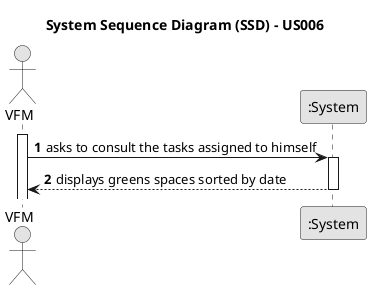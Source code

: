 @startuml
skinparam monochrome true
skinparam packageStyle rectangle
skinparam shadowing false

title System Sequence Diagram (SSD) - US006

autonumber

actor "VFM" as VFM
participant ":System" as System

activate VFM

    VFM -> System : asks to consult the tasks assigned to himself
    activate System

        System --> VFM : displays greens spaces sorted by date
    deactivate System
@enduml